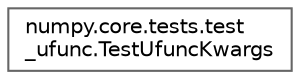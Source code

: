 digraph "Graphical Class Hierarchy"
{
 // LATEX_PDF_SIZE
  bgcolor="transparent";
  edge [fontname=Helvetica,fontsize=10,labelfontname=Helvetica,labelfontsize=10];
  node [fontname=Helvetica,fontsize=10,shape=box,height=0.2,width=0.4];
  rankdir="LR";
  Node0 [id="Node000000",label="numpy.core.tests.test\l_ufunc.TestUfuncKwargs",height=0.2,width=0.4,color="grey40", fillcolor="white", style="filled",URL="$d5/d31/classnumpy_1_1core_1_1tests_1_1test__ufunc_1_1TestUfuncKwargs.html",tooltip=" "];
}
